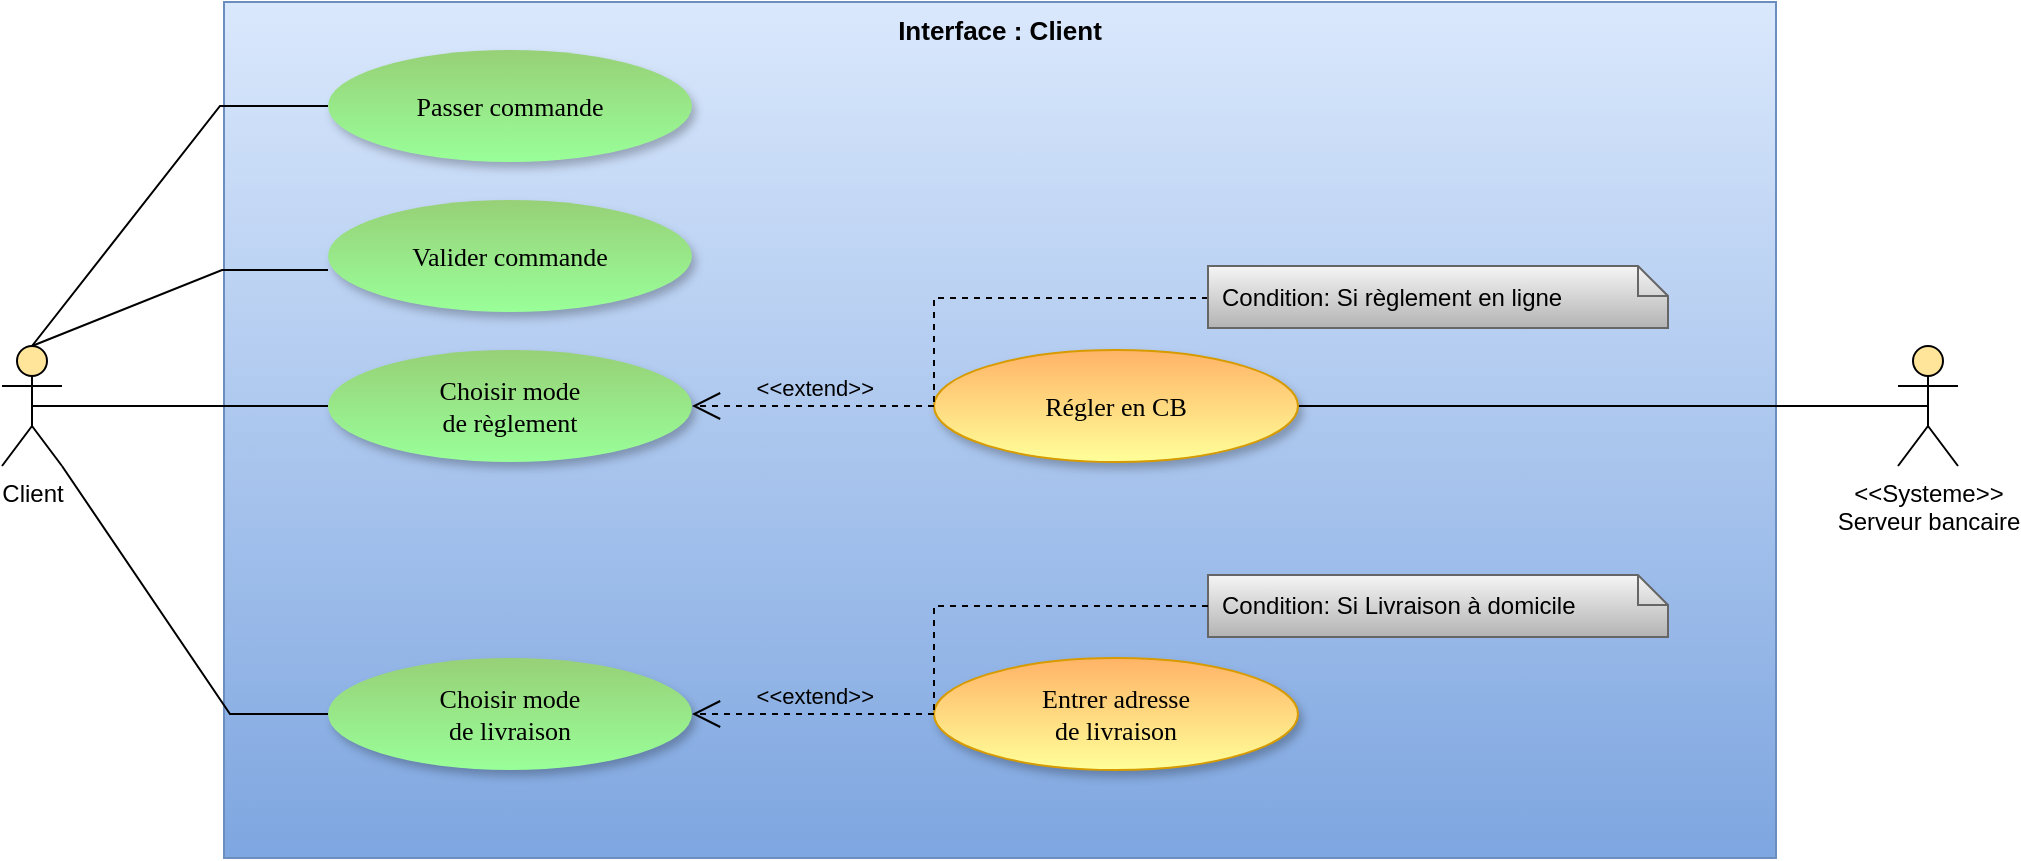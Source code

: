 <mxfile version="12.1.3" type="device" pages="1"><diagram id="_pmW4908iPun6-hJn15J" name="Page-1"><mxGraphModel dx="1934" dy="1188" grid="0" gridSize="10" guides="1" tooltips="1" connect="1" arrows="1" fold="1" page="0" pageScale="1" pageWidth="827" pageHeight="1169" math="0" shadow="0"><root><mxCell id="0"/><mxCell id="1" parent="0"/><mxCell id="CQJ_jygsb5G6obpGfBu1-1" value="&lt;font style=&quot;font-size: 13px&quot;&gt;Interface : Client&lt;/font&gt;" style="rounded=0;whiteSpace=wrap;html=1;gradientColor=#7ea6e0;fillColor=#dae8fc;strokeColor=#6c8ebf;fontStyle=1;verticalAlign=top;align=center;" parent="1" vertex="1"><mxGeometry x="-10" y="-34" width="776" height="428" as="geometry"/></mxCell><mxCell id="CQJ_jygsb5G6obpGfBu1-3" value="Passer commande" style="ellipse;whiteSpace=wrap;html=1;shadow=1;fillColor=#97D077;fontFamily=Verdana;strokeColor=none;gradientColor=#99FF99;fontSize=13;labelBackgroundColor=none;" parent="1" vertex="1"><mxGeometry x="42" y="-10" width="182" height="56" as="geometry"/></mxCell><mxCell id="bf793ge3DpssIt7aZ_Fy-1" style="rounded=0;orthogonalLoop=1;jettySize=auto;html=1;exitX=0.5;exitY=0;exitDx=0;exitDy=0;exitPerimeter=0;entryX=0;entryY=0.5;entryDx=0;entryDy=0;endArrow=none;endFill=0;" parent="1" source="CQJ_jygsb5G6obpGfBu1-4" target="CQJ_jygsb5G6obpGfBu1-3" edge="1"><mxGeometry relative="1" as="geometry"><Array as="points"><mxPoint x="-12" y="18"/></Array></mxGeometry></mxCell><mxCell id="bf793ge3DpssIt7aZ_Fy-2" style="edgeStyle=none;rounded=0;orthogonalLoop=1;jettySize=auto;html=1;exitX=1;exitY=1;exitDx=0;exitDy=0;exitPerimeter=0;entryX=0;entryY=0.5;entryDx=0;entryDy=0;endArrow=none;endFill=0;" parent="1" source="CQJ_jygsb5G6obpGfBu1-4" target="CQJ_jygsb5G6obpGfBu1-16" edge="1"><mxGeometry relative="1" as="geometry"><Array as="points"><mxPoint x="-7" y="322"/></Array></mxGeometry></mxCell><mxCell id="bf793ge3DpssIt7aZ_Fy-4" style="edgeStyle=none;rounded=0;orthogonalLoop=1;jettySize=auto;html=1;exitX=0.5;exitY=0.5;exitDx=0;exitDy=0;exitPerimeter=0;entryX=0;entryY=0.5;entryDx=0;entryDy=0;endArrow=none;endFill=0;" parent="1" source="CQJ_jygsb5G6obpGfBu1-4" target="bf793ge3DpssIt7aZ_Fy-3" edge="1"><mxGeometry relative="1" as="geometry"><Array as="points"><mxPoint x="-5" y="168"/></Array></mxGeometry></mxCell><mxCell id="bf793ge3DpssIt7aZ_Fy-16" style="edgeStyle=none;rounded=0;orthogonalLoop=1;jettySize=auto;html=1;exitX=0.5;exitY=0;exitDx=0;exitDy=0;exitPerimeter=0;entryX=0;entryY=0.625;entryDx=0;entryDy=0;entryPerimeter=0;endArrow=none;endFill=0;" parent="1" source="CQJ_jygsb5G6obpGfBu1-4" target="bf793ge3DpssIt7aZ_Fy-5" edge="1"><mxGeometry relative="1" as="geometry"><Array as="points"><mxPoint x="-11" y="100"/></Array></mxGeometry></mxCell><mxCell id="CQJ_jygsb5G6obpGfBu1-4" value="Client" style="shape=umlActor;verticalLabelPosition=bottom;labelBackgroundColor=none;verticalAlign=top;html=1;outlineConnect=0;fillColor=#FFE599;" parent="1" vertex="1"><mxGeometry x="-121" y="138" width="30" height="60" as="geometry"/></mxCell><mxCell id="CQJ_jygsb5G6obpGfBu1-16" value="&lt;div&gt;Choisir mode&lt;/div&gt;&lt;div&gt; de livraison&lt;br&gt;&lt;/div&gt;" style="ellipse;whiteSpace=wrap;html=1;shadow=1;fillColor=#97D077;fontFamily=Verdana;strokeColor=none;gradientColor=#99FF99;fontSize=13;labelBackgroundColor=none;" parent="1" vertex="1"><mxGeometry x="42" y="294" width="182" height="56" as="geometry"/></mxCell><mxCell id="bf793ge3DpssIt7aZ_Fy-8" style="edgeStyle=none;rounded=0;orthogonalLoop=1;jettySize=auto;html=1;exitX=0.5;exitY=0.5;exitDx=0;exitDy=0;exitPerimeter=0;entryX=1;entryY=0.5;entryDx=0;entryDy=0;endArrow=none;endFill=0;" parent="1" source="CQJ_jygsb5G6obpGfBu1-29" target="bf793ge3DpssIt7aZ_Fy-6" edge="1"><mxGeometry relative="1" as="geometry"/></mxCell><mxCell id="CQJ_jygsb5G6obpGfBu1-29" value="&lt;div&gt;&amp;lt;&amp;lt;Systeme&amp;gt;&amp;gt;&lt;/div&gt;&lt;div&gt;Serveur bancaire&lt;br&gt;&lt;/div&gt;" style="shape=umlActor;verticalLabelPosition=bottom;labelBackgroundColor=none;verticalAlign=top;html=1;outlineConnect=0;fillColor=#FFE599;" parent="1" vertex="1"><mxGeometry x="827" y="138" width="30" height="60" as="geometry"/></mxCell><mxCell id="bf793ge3DpssIt7aZ_Fy-3" value="&lt;div&gt;Choisir mode&lt;/div&gt;&lt;div&gt;de règlement&lt;br&gt;&lt;/div&gt;" style="ellipse;whiteSpace=wrap;html=1;shadow=1;fillColor=#97D077;fontFamily=Verdana;strokeColor=none;gradientColor=#99FF99;fontSize=13;labelBackgroundColor=none;" parent="1" vertex="1"><mxGeometry x="42" y="140" width="182" height="56" as="geometry"/></mxCell><mxCell id="bf793ge3DpssIt7aZ_Fy-5" value="Valider commande" style="ellipse;whiteSpace=wrap;html=1;shadow=1;fillColor=#97D077;fontFamily=Verdana;strokeColor=none;gradientColor=#99FF99;fontSize=13;labelBackgroundColor=none;" parent="1" vertex="1"><mxGeometry x="42" y="65" width="182" height="56" as="geometry"/></mxCell><mxCell id="bf793ge3DpssIt7aZ_Fy-6" value="Régler en CB" style="ellipse;whiteSpace=wrap;html=1;shadow=1;fillColor=#FFB366;fontFamily=Verdana;strokeColor=#d79b00;gradientColor=#FFFF99;fontSize=13;labelBackgroundColor=none;" parent="1" vertex="1"><mxGeometry x="345" y="140" width="182" height="56" as="geometry"/></mxCell><mxCell id="bf793ge3DpssIt7aZ_Fy-9" value="&lt;div&gt;Entrer adresse&lt;/div&gt;&lt;div&gt;de livraison&lt;/div&gt;" style="ellipse;whiteSpace=wrap;html=1;shadow=1;fillColor=#FFB366;fontFamily=Verdana;strokeColor=#d79b00;gradientColor=#FFFF99;fontSize=13;labelBackgroundColor=none;" parent="1" vertex="1"><mxGeometry x="345" y="294" width="182" height="56" as="geometry"/></mxCell><mxCell id="bf793ge3DpssIt7aZ_Fy-10" value="Condition: Si Livraison à domicile" style="shape=note;size=15;spacingLeft=5;align=left;whiteSpace=wrap;gradientColor=#b3b3b3;fillColor=#f5f5f5;strokeColor=#666666;" parent="1" vertex="1"><mxGeometry x="482" y="252.5" width="230" height="31" as="geometry"/></mxCell><mxCell id="bf793ge3DpssIt7aZ_Fy-11" value="&amp;lt;&amp;lt;extend&amp;gt;&amp;gt;" style="align=right;html=1;verticalAlign=bottom;rounded=0;labelBackgroundColor=none;endArrow=open;endSize=12;dashed=1;exitX=0;exitY=0.5;exitDx=0;exitDy=0;entryX=1;entryY=0.5;entryDx=0;entryDy=0;" parent="1" source="bf793ge3DpssIt7aZ_Fy-9" target="CQJ_jygsb5G6obpGfBu1-16" edge="1"><mxGeometry x="-0.521" relative="1" as="geometry"><mxPoint x="-144" y="791" as="targetPoint"/><mxPoint x="16" y="791" as="sourcePoint"/><mxPoint as="offset"/></mxGeometry></mxCell><mxCell id="bf793ge3DpssIt7aZ_Fy-12" value="" style="edgeStyle=none;html=1;endArrow=none;rounded=0;labelBackgroundColor=none;dashed=1;exitX=0;exitY=0.5;entryX=0;entryY=0.5;entryDx=0;entryDy=0;exitDx=0;exitDy=0;exitPerimeter=0;" parent="1" source="bf793ge3DpssIt7aZ_Fy-10" target="bf793ge3DpssIt7aZ_Fy-9" edge="1"><mxGeometry relative="1" as="geometry"><mxPoint x="-44" y="791" as="targetPoint"/><Array as="points"><mxPoint x="345" y="268"/></Array></mxGeometry></mxCell><mxCell id="bf793ge3DpssIt7aZ_Fy-13" value="&amp;lt;&amp;lt;extend&amp;gt;&amp;gt;" style="align=right;html=1;verticalAlign=bottom;rounded=0;labelBackgroundColor=none;endArrow=open;endSize=12;dashed=1;exitX=0;exitY=0.5;exitDx=0;exitDy=0;entryX=1;entryY=0.5;entryDx=0;entryDy=0;" parent="1" source="bf793ge3DpssIt7aZ_Fy-6" target="bf793ge3DpssIt7aZ_Fy-3" edge="1"><mxGeometry x="-0.521" relative="1" as="geometry"><mxPoint x="234" y="332" as="targetPoint"/><mxPoint x="355" y="332" as="sourcePoint"/><mxPoint as="offset"/></mxGeometry></mxCell><mxCell id="bf793ge3DpssIt7aZ_Fy-14" value="" style="edgeStyle=none;html=1;endArrow=none;rounded=0;labelBackgroundColor=none;dashed=1;exitX=0;exitY=0.5;entryX=0;entryY=0.5;entryDx=0;entryDy=0;exitDx=0;exitDy=0;exitPerimeter=0;" parent="1" edge="1"><mxGeometry relative="1" as="geometry"><mxPoint x="345" y="168" as="targetPoint"/><mxPoint x="482" y="114" as="sourcePoint"/><Array as="points"><mxPoint x="345" y="114"/></Array></mxGeometry></mxCell><mxCell id="bf793ge3DpssIt7aZ_Fy-15" value="Condition: Si règlement en ligne" style="shape=note;size=15;spacingLeft=5;align=left;whiteSpace=wrap;gradientColor=#b3b3b3;fillColor=#f5f5f5;strokeColor=#666666;" parent="1" vertex="1"><mxGeometry x="482" y="98" width="230" height="31" as="geometry"/></mxCell></root></mxGraphModel></diagram></mxfile>